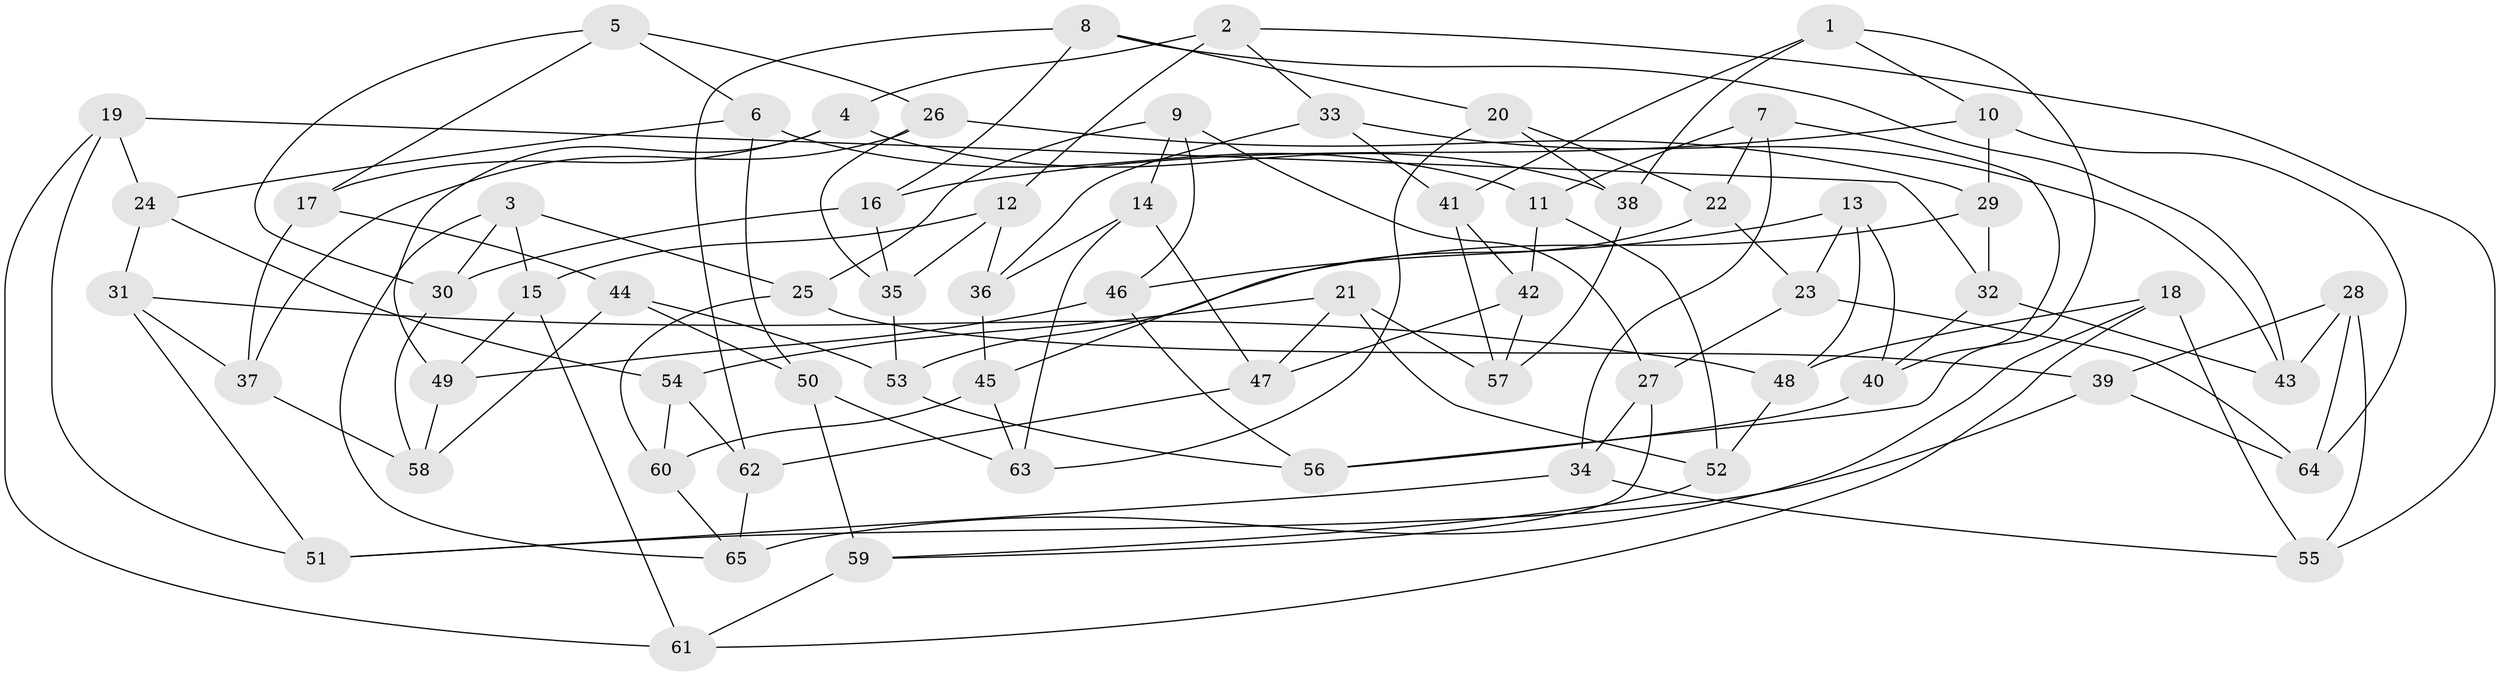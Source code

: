 // coarse degree distribution, {4: 0.5757575757575758, 7: 0.06060606060606061, 9: 0.12121212121212122, 3: 0.15151515151515152, 5: 0.030303030303030304, 8: 0.030303030303030304, 10: 0.030303030303030304}
// Generated by graph-tools (version 1.1) at 2025/53/03/04/25 22:53:53]
// undirected, 65 vertices, 130 edges
graph export_dot {
  node [color=gray90,style=filled];
  1;
  2;
  3;
  4;
  5;
  6;
  7;
  8;
  9;
  10;
  11;
  12;
  13;
  14;
  15;
  16;
  17;
  18;
  19;
  20;
  21;
  22;
  23;
  24;
  25;
  26;
  27;
  28;
  29;
  30;
  31;
  32;
  33;
  34;
  35;
  36;
  37;
  38;
  39;
  40;
  41;
  42;
  43;
  44;
  45;
  46;
  47;
  48;
  49;
  50;
  51;
  52;
  53;
  54;
  55;
  56;
  57;
  58;
  59;
  60;
  61;
  62;
  63;
  64;
  65;
  1 -- 41;
  1 -- 56;
  1 -- 38;
  1 -- 10;
  2 -- 55;
  2 -- 33;
  2 -- 12;
  2 -- 4;
  3 -- 30;
  3 -- 15;
  3 -- 65;
  3 -- 25;
  4 -- 38;
  4 -- 17;
  4 -- 49;
  5 -- 26;
  5 -- 30;
  5 -- 6;
  5 -- 17;
  6 -- 50;
  6 -- 24;
  6 -- 11;
  7 -- 40;
  7 -- 11;
  7 -- 34;
  7 -- 22;
  8 -- 20;
  8 -- 62;
  8 -- 43;
  8 -- 16;
  9 -- 25;
  9 -- 14;
  9 -- 46;
  9 -- 27;
  10 -- 16;
  10 -- 64;
  10 -- 29;
  11 -- 52;
  11 -- 42;
  12 -- 36;
  12 -- 15;
  12 -- 35;
  13 -- 48;
  13 -- 23;
  13 -- 46;
  13 -- 40;
  14 -- 63;
  14 -- 36;
  14 -- 47;
  15 -- 61;
  15 -- 49;
  16 -- 30;
  16 -- 35;
  17 -- 37;
  17 -- 44;
  18 -- 48;
  18 -- 65;
  18 -- 55;
  18 -- 61;
  19 -- 32;
  19 -- 61;
  19 -- 24;
  19 -- 51;
  20 -- 38;
  20 -- 63;
  20 -- 22;
  21 -- 54;
  21 -- 47;
  21 -- 57;
  21 -- 52;
  22 -- 45;
  22 -- 23;
  23 -- 64;
  23 -- 27;
  24 -- 54;
  24 -- 31;
  25 -- 39;
  25 -- 60;
  26 -- 29;
  26 -- 37;
  26 -- 35;
  27 -- 34;
  27 -- 59;
  28 -- 39;
  28 -- 43;
  28 -- 55;
  28 -- 64;
  29 -- 53;
  29 -- 32;
  30 -- 58;
  31 -- 48;
  31 -- 51;
  31 -- 37;
  32 -- 43;
  32 -- 40;
  33 -- 36;
  33 -- 43;
  33 -- 41;
  34 -- 51;
  34 -- 55;
  35 -- 53;
  36 -- 45;
  37 -- 58;
  38 -- 57;
  39 -- 51;
  39 -- 64;
  40 -- 56;
  41 -- 42;
  41 -- 57;
  42 -- 57;
  42 -- 47;
  44 -- 50;
  44 -- 53;
  44 -- 58;
  45 -- 63;
  45 -- 60;
  46 -- 56;
  46 -- 49;
  47 -- 62;
  48 -- 52;
  49 -- 58;
  50 -- 59;
  50 -- 63;
  52 -- 59;
  53 -- 56;
  54 -- 62;
  54 -- 60;
  59 -- 61;
  60 -- 65;
  62 -- 65;
}
